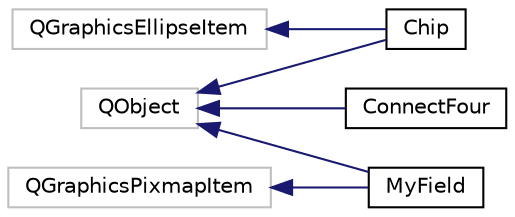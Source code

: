 digraph "Graphical Class Hierarchy"
{
  edge [fontname="Helvetica",fontsize="10",labelfontname="Helvetica",labelfontsize="10"];
  node [fontname="Helvetica",fontsize="10",shape=record];
  rankdir="LR";
  Node1 [label="QGraphicsEllipseItem",height=0.2,width=0.4,color="grey75", fillcolor="white", style="filled"];
  Node1 -> Node2 [dir="back",color="midnightblue",fontsize="10",style="solid",fontname="Helvetica"];
  Node2 [label="Chip",height=0.2,width=0.4,color="black", fillcolor="white", style="filled",URL="$class_chip.html",tooltip="Spielsteinklasse für das Spielbrett. "];
  Node3 [label="QGraphicsPixmapItem",height=0.2,width=0.4,color="grey75", fillcolor="white", style="filled"];
  Node3 -> Node4 [dir="back",color="midnightblue",fontsize="10",style="solid",fontname="Helvetica"];
  Node4 [label="MyField",height=0.2,width=0.4,color="black", fillcolor="white", style="filled",URL="$class_my_field.html",tooltip="Klasse für das Spielbrett. Die Mehrfachvererbung ist für die Animation notwendig "];
  Node5 [label="QObject",height=0.2,width=0.4,color="grey75", fillcolor="white", style="filled"];
  Node5 -> Node2 [dir="back",color="midnightblue",fontsize="10",style="solid",fontname="Helvetica"];
  Node5 -> Node6 [dir="back",color="midnightblue",fontsize="10",style="solid",fontname="Helvetica"];
  Node6 [label="ConnectFour",height=0.2,width=0.4,color="black", fillcolor="white", style="filled",URL="$class_connect_four.html",tooltip="VierGewinnt-Logik enthaltende Klasse. Hält den zustand des Spielbrettes und kennt die Regeln des Spie..."];
  Node5 -> Node4 [dir="back",color="midnightblue",fontsize="10",style="solid",fontname="Helvetica"];
}
